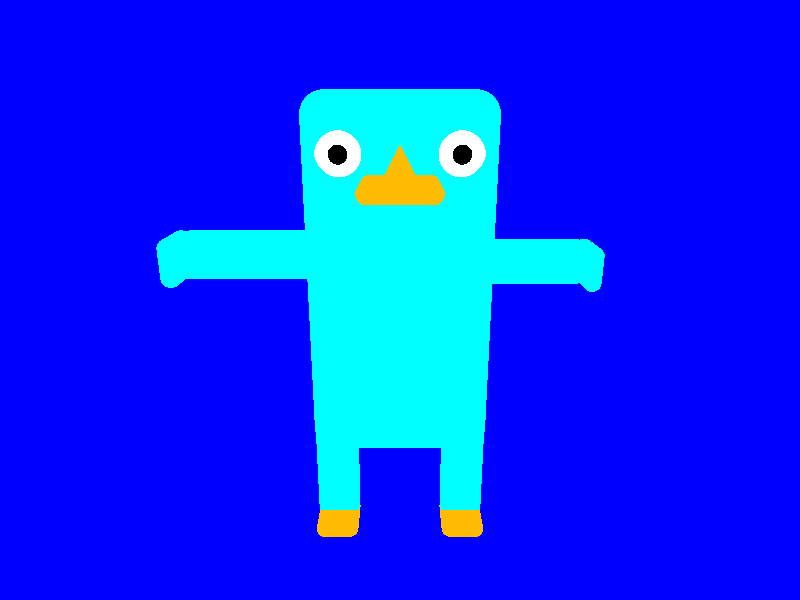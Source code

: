 #include "colors.inc"
#include "shapes.inc" 
    
#declare w = 1; //width
#declare h = 4; //height 
#declare d = -2; //depth
#declare proportion = 1;  

#declare c = <0,1.1,0>;
        
camera{


    location <-6,5,-1>
    look_at <0,3,-1>

}  

light_source { 
        <0,10,0>
        color White 
}
light_source { 
        <10,0,0>
        color White 
}

 

background{Blue}

//Body

object{ // Round_Box(A, B, WireRadius, UseMerge)
        Round_Box(c,c+<w,h,d>, 0.25   , 0)  
         
        texture{ pigment{ color Cyan}
               //normal { radial sine_wave frequency 30 scale 0.25 }
                 finish { phong 1 }
                }
        scale<1,1,1>*proportion  rotate<0, 0,0> translate<0,0,0>
      } // ---------------------------------------------------------

//Arm1
object{ // Round_Box(A, B, WireRadius, UseMerge)
        Round_Box(c+<0.5,0.5,0.001>, c+<0.8,-1,-0.5>, 0.1   , 0)  
         
        texture{ pigment{ color Cyan}
               //normal { radial sine_wave frequency 30 scale 0.25 }
                 finish { phong 1 }
                }
        scale<1,1,1>*proportion  rotate<-90,0,0> translate<-0.5,3.7,1.4>
      } // ---------------------------------------------------------
      
//Hand1      
 object{ // Round_Box(A, B, WireRadius, UseMerge)
        Round_Box(c+<0.8,-1,0.001>, c+<0.2,-1,-0.5>, 0.1   , 0)  
         
        texture{ pigment{ color Cyan}
               //normal { radial sine_wave frequency 30 scale 0.25 }
                 finish { phong 1 }
                }
        scale<1,1,1>*proportion  rotate<-90,0,0> translate<-0.5,3.7,1.4> 
      } // ---------------------------------------------------------
//Arm2

object{ // Round_Box(A, B, WireRadius, UseMerge)
        Round_Box(c+<0.5,-1,d-0.001>,c+<0.8,0.5,d+0.5>, 0.1   , 0)  
         
        texture{ pigment{ color Cyan}
               //normal { radial sine_wave frequency 30 scale 0.25 }
                 finish { phong 1 }
                }
        scale<1,1,1>*proportion  rotate<-90,0,0> translate<0,5,-1.5>
      } // ---------------------------------------------------------
//Hand2      
 object{ // Round_Box(A, B, WireRadius, UseMerge)
        Round_Box(c+<0.8,-1,d-0.001>, c+<0.2,-1,d+0.5>, 0.1   , 0)  
         
        texture{ pigment{ color Cyan}
               //normal { radial sine_wave frequency 30 scale 0.25 }
                 finish { phong 1 }
                }
        scale<1,1,1>*proportion  rotate<-90,0,0> translate<0,5,-3>
      } // ---------------------------------------------------------      

//Leg1
 
object{ // Round_Box(A, B, WireRadius, UseMerge)
        Round_Box(  c+<w-0.5,0.5,d-0.001>,c+<w-0.8,-1,d+0.5>, 0.1   , 0)  
         
        texture{ pigment{ color Cyan}
               //normal { radial sine_wave frequency 30 scale 0.25 }
                 finish { phong 1 }
                }
        scale<1,1,1>*proportion  rotate<0, 0,0> translate<0,0,0>
      } // ---------------------------------------------------------
//Foot1      
 object{ // Round_Box(A, B, WireRadius, UseMerge)
        Round_Box(c+<w-0.5,-1,d-0.001>,c+<w-1.1,-1,d+0.5>, 0.1   , 0)  
         
        texture{ pigment{ color Orange}
               //normal { radial sine_wave frequency 30 scale 0.25 }
                 finish { phong 1 }
                }
        scale<1,1,1>*proportion  rotate<0, 0,0> translate<0,0,0>
      } // ---------------------------------------------------------      
      
//Leg2
object{ // Round_Box(A, B, WireRadius, UseMerge)
        Round_Box( c+<w-0.5,0.5,+0.001>,c+<w-0.8,-1,d+1.5>, 0.1   , 0)  
         
        texture{ pigment{ color Cyan}
               //normal { radial sine_wave frequency 30 scale 0.25 }
                 finish { phong 1 }
                }
        scale<1,1,1>*proportion  rotate<0, 0,0> translate<0,0,0>
      } // ---------------------------------------------------------
      
//Foot2      
 object{ // Round_Box(A, B, WireRadius, UseMerge)
        Round_Box(c+<w-0.5,-1,+0.001>,c+<w-1.1,-1,d+1.5>, 0.1   , 0)  
         
        texture{ pigment{ color Orange}
               //normal { radial sine_wave frequency 30 scale 0.25 }
                 finish { phong 1 }
                }
        scale<1,1,1>*proportion  rotate<0, 0,0> translate<0,0,0>
      } // ---------------------------------------------------------      
           
      

//Left eye

sphere { c, 0.3 

        texture { pigment{ color White}
                  finish { phong 1.0 reflection 0.00}
                } // end of texture

          scale<1,1,1>*proportion  rotate<0,0,0>  translate<0.2,3.4,-1.6>  
       }  // end of sphere -----------------------------------
       //Iris1
            sphere { c, 0.1 
            
                    texture { pigment{ color Black}
                              finish { phong 1.0 reflection 0.00}
                            } // end of texture
            
                      scale<1,1,1>*proportion  rotate<0,0,0>  translate<-0.05,3.4,-1.6>  
                   }  // end of sphere -----------------------------------  
                   
                   
                   
                   
                   
//Rigth eye       
sphere { c, 0.3 

        texture { pigment{ color White}
                  finish { phong 1.0 reflection 0.00}
                } // end of texture

          scale<1,1,1>*proportion  rotate<0,0,0>  translate<0.2,3.4,-0.4>  
       }  // end of sphere ----------------------------------- 

                   
        //Iris2       
        sphere { c, 0.1 
        
                texture { pigment{ color  Black}
                          finish { phong 1.0 reflection 0.00}
                        } // end of texture
        
                 scale<1,1,1>*proportion  rotate<0,0,0>  translate<-0.05,3.4,-0.4>  
               }  // end of sphere ----------------------------------- 
       
       
// Pico

object{ // Round_Box(A, B, WireRadius, UseMerge)
        Round_Box(c+<0.2,0,-0.6>,c+<-0.7,0.2,-1.4>, 0.1   , 0)  
         
        texture{ pigment{ color Orange}
               //normal { radial sine_wave frequency 30 scale 0.25 }
                 finish { phong 1 }
                }
        scale<1,1,1>*proportion  rotate<0, 0,0> translate<0,3,0>
      } // ---------------------------------------------------------

//Nose            
triangle { 
                c+<-0.01, 0, -0.75>, c+<-0.01, 0, -1.25>, c+<-0.01, 0.5, -1>
                texture { pigment{ color Orange } 
                finish { phong 1.0 }
              }
              scale<1,1,1>*proportion rotate<0, 0,0> translate<0,3,0>
               }
               
               
//Cola 

object{ // Round_Box(A, B, WireRadius, UseMerge)
        Round_Box( c+<w,0.6,-0.3>,c+<3.5,0.2,-1.5>, 0.1   , 0)  
         
        texture{ pigment{ color Red}
               //normal { radial sine_wave frequency 30 scale 0.25 }
                 finish { phong 1 }
                }
        scale<1,1,1>*proportion  rotate<0, 0,0> translate<0,0,0>
      } // ---------------------------------------------------------